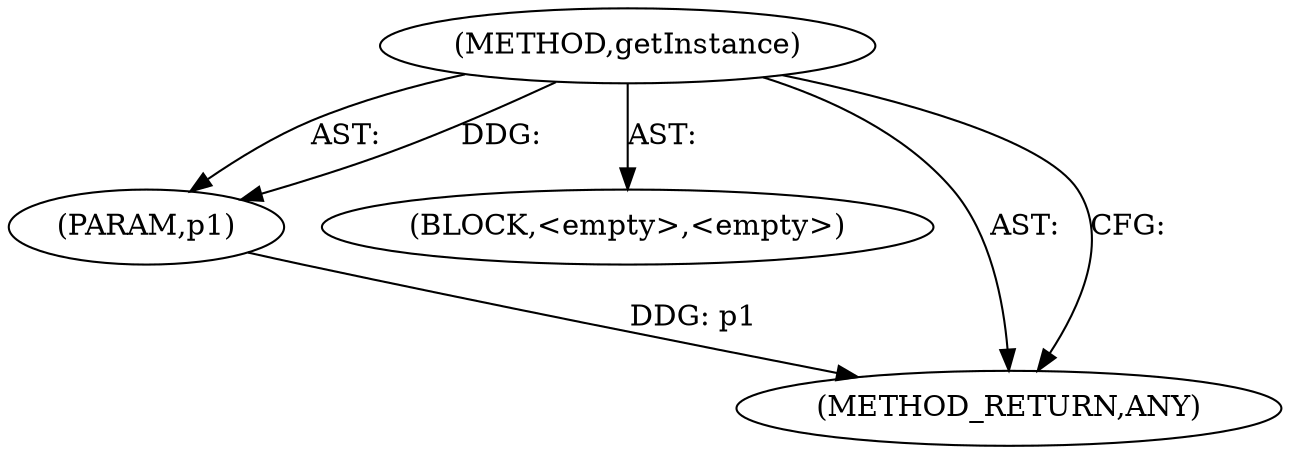 digraph "getInstance" {  
"111669149711" [label = <(METHOD,getInstance)> ]
"115964117026" [label = <(PARAM,p1)> ]
"25769803802" [label = <(BLOCK,&lt;empty&gt;,&lt;empty&gt;)> ]
"128849018895" [label = <(METHOD_RETURN,ANY)> ]
  "111669149711" -> "115964117026"  [ label = "AST: "] 
  "111669149711" -> "25769803802"  [ label = "AST: "] 
  "111669149711" -> "128849018895"  [ label = "AST: "] 
  "111669149711" -> "128849018895"  [ label = "CFG: "] 
  "115964117026" -> "128849018895"  [ label = "DDG: p1"] 
  "111669149711" -> "115964117026"  [ label = "DDG: "] 
}
